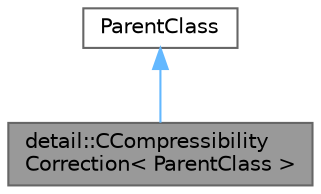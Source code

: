 digraph "detail::CCompressibilityCorrection&lt; ParentClass &gt;"
{
 // LATEX_PDF_SIZE
  bgcolor="transparent";
  edge [fontname=Helvetica,fontsize=10,labelfontname=Helvetica,labelfontsize=10];
  node [fontname=Helvetica,fontsize=10,shape=box,height=0.2,width=0.4];
  Node1 [id="Node000001",label="detail::CCompressibility\lCorrection\< ParentClass \>",height=0.2,width=0.4,color="gray40", fillcolor="grey60", style="filled", fontcolor="black",tooltip="Mixing Layer Compressibility Correction (SA-comp)."];
  Node2 -> Node1 [id="edge1_Node000001_Node000002",dir="back",color="steelblue1",style="solid",tooltip=" "];
  Node2 [id="Node000002",label="ParentClass",height=0.2,width=0.4,color="gray40", fillcolor="white", style="filled",tooltip=" "];
}
